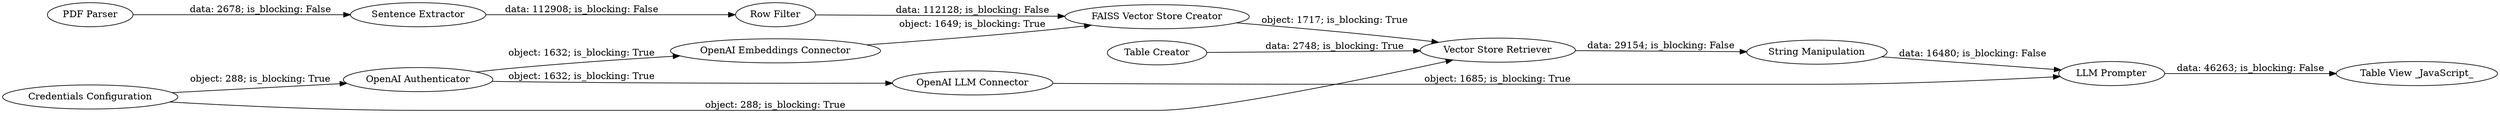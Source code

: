 digraph {
	"-36742716696566222_1900" [label="Vector Store Retriever"]
	"-36742716696566222_1889" [label="Table Creator"]
	"-36742716696566222_1834" [label="FAISS Vector Store Creator"]
	"-36742716696566222_7" [label="PDF Parser"]
	"-36742716696566222_5" [label="Credentials Configuration"]
	"-36742716696566222_1890" [label="OpenAI LLM Connector"]
	"-36742716696566222_1891" [label="LLM Prompter"]
	"-36742716696566222_1887" [label="Sentence Extractor"]
	"-36742716696566222_1922" [label="String Manipulation"]
	"-36742716696566222_1923" [label="Table View _JavaScript_"]
	"-36742716696566222_6" [label="OpenAI Embeddings Connector"]
	"-36742716696566222_4" [label="OpenAI Authenticator"]
	"-36742716696566222_1888" [label="Row Filter"]
	"-36742716696566222_1888" -> "-36742716696566222_1834" [label="data: 112128; is_blocking: False"]
	"-36742716696566222_1900" -> "-36742716696566222_1922" [label="data: 29154; is_blocking: False"]
	"-36742716696566222_5" -> "-36742716696566222_1900" [label="object: 288; is_blocking: True"]
	"-36742716696566222_1834" -> "-36742716696566222_1900" [label="object: 1717; is_blocking: True"]
	"-36742716696566222_1890" -> "-36742716696566222_1891" [label="object: 1685; is_blocking: True"]
	"-36742716696566222_5" -> "-36742716696566222_4" [label="object: 288; is_blocking: True"]
	"-36742716696566222_6" -> "-36742716696566222_1834" [label="object: 1649; is_blocking: True"]
	"-36742716696566222_1891" -> "-36742716696566222_1923" [label="data: 46263; is_blocking: False"]
	"-36742716696566222_4" -> "-36742716696566222_1890" [label="object: 1632; is_blocking: True"]
	"-36742716696566222_1887" -> "-36742716696566222_1888" [label="data: 112908; is_blocking: False"]
	"-36742716696566222_1922" -> "-36742716696566222_1891" [label="data: 16480; is_blocking: False"]
	"-36742716696566222_1889" -> "-36742716696566222_1900" [label="data: 2748; is_blocking: True"]
	"-36742716696566222_4" -> "-36742716696566222_6" [label="object: 1632; is_blocking: True"]
	"-36742716696566222_7" -> "-36742716696566222_1887" [label="data: 2678; is_blocking: False"]
	rankdir=LR
}
